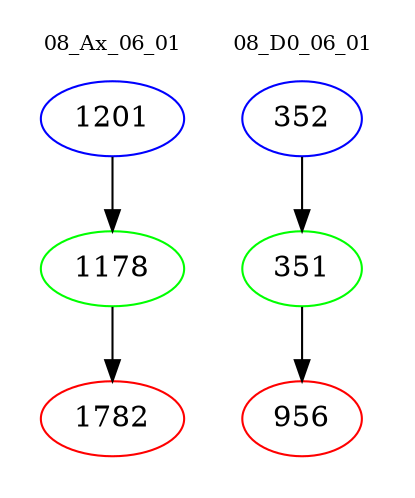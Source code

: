 digraph{
subgraph cluster_0 {
color = white
label = "08_Ax_06_01";
fontsize=10;
T0_1201 [label="1201", color="blue"]
T0_1201 -> T0_1178 [color="black"]
T0_1178 [label="1178", color="green"]
T0_1178 -> T0_1782 [color="black"]
T0_1782 [label="1782", color="red"]
}
subgraph cluster_1 {
color = white
label = "08_D0_06_01";
fontsize=10;
T1_352 [label="352", color="blue"]
T1_352 -> T1_351 [color="black"]
T1_351 [label="351", color="green"]
T1_351 -> T1_956 [color="black"]
T1_956 [label="956", color="red"]
}
}
